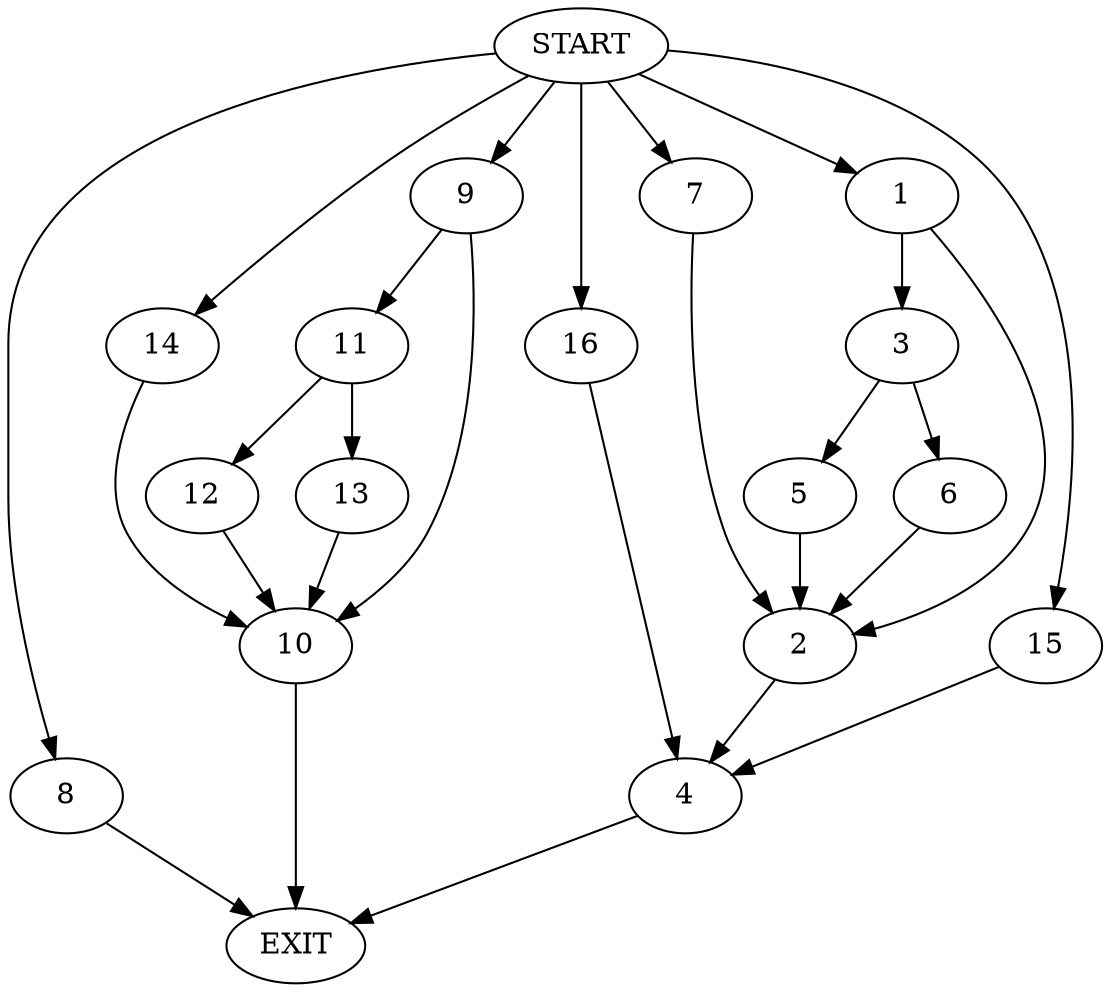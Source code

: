 digraph {
0 [label="START"]
17 [label="EXIT"]
0 -> 1
1 -> 2
1 -> 3
2 -> 4
3 -> 5
3 -> 6
5 -> 2
6 -> 2
0 -> 7
7 -> 2
0 -> 8
8 -> 17
0 -> 9
9 -> 10
9 -> 11
11 -> 12
11 -> 13
10 -> 17
13 -> 10
12 -> 10
0 -> 14
14 -> 10
4 -> 17
0 -> 15
15 -> 4
0 -> 16
16 -> 4
}
